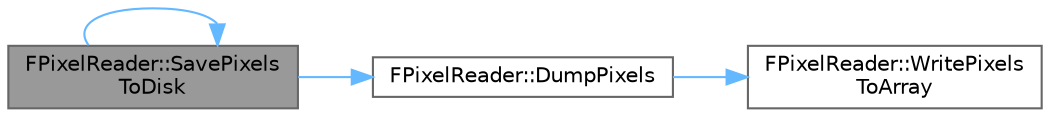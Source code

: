 digraph "FPixelReader::SavePixelsToDisk"
{
 // INTERACTIVE_SVG=YES
 // LATEX_PDF_SIZE
  bgcolor="transparent";
  edge [fontname=Helvetica,fontsize=10,labelfontname=Helvetica,labelfontsize=10];
  node [fontname=Helvetica,fontsize=10,shape=box,height=0.2,width=0.4];
  rankdir="LR";
  Node1 [id="Node000001",label="FPixelReader::SavePixels\lToDisk",height=0.2,width=0.4,color="gray40", fillcolor="grey60", style="filled", fontcolor="black",tooltip="Asynchronously save the pixels in RenderTarget to disk."];
  Node1 -> Node2 [id="edge1_Node000001_Node000002",color="steelblue1",style="solid",tooltip=" "];
  Node2 [id="Node000002",label="FPixelReader::DumpPixels",height=0.2,width=0.4,color="grey40", fillcolor="white", style="filled",URL="$dd/d11/classFPixelReader.html#aafcd002853bb8dff7881ae341474d9a2",tooltip="Dump the pixels in RenderTarget."];
  Node2 -> Node3 [id="edge2_Node000002_Node000003",color="steelblue1",style="solid",tooltip=" "];
  Node3 [id="Node000003",label="FPixelReader::WritePixels\lToArray",height=0.2,width=0.4,color="grey40", fillcolor="white", style="filled",URL="$dd/d11/classFPixelReader.html#a7b7dcebd2d155ed24686e65d0c420c7e",tooltip="Copy the pixels in RenderTarget into BitMap."];
  Node1 -> Node1 [id="edge3_Node000001_Node000001",color="steelblue1",style="solid",tooltip=" "];
}
